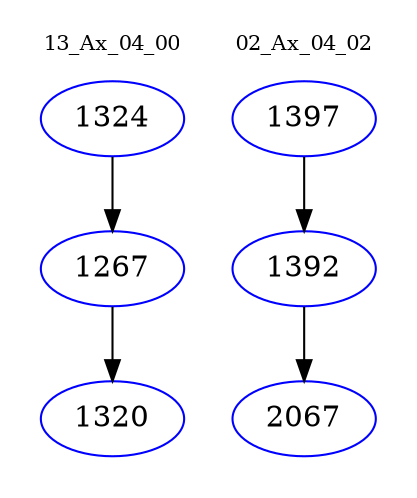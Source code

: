 digraph{
subgraph cluster_0 {
color = white
label = "13_Ax_04_00";
fontsize=10;
T0_1324 [label="1324", color="blue"]
T0_1324 -> T0_1267 [color="black"]
T0_1267 [label="1267", color="blue"]
T0_1267 -> T0_1320 [color="black"]
T0_1320 [label="1320", color="blue"]
}
subgraph cluster_1 {
color = white
label = "02_Ax_04_02";
fontsize=10;
T1_1397 [label="1397", color="blue"]
T1_1397 -> T1_1392 [color="black"]
T1_1392 [label="1392", color="blue"]
T1_1392 -> T1_2067 [color="black"]
T1_2067 [label="2067", color="blue"]
}
}
